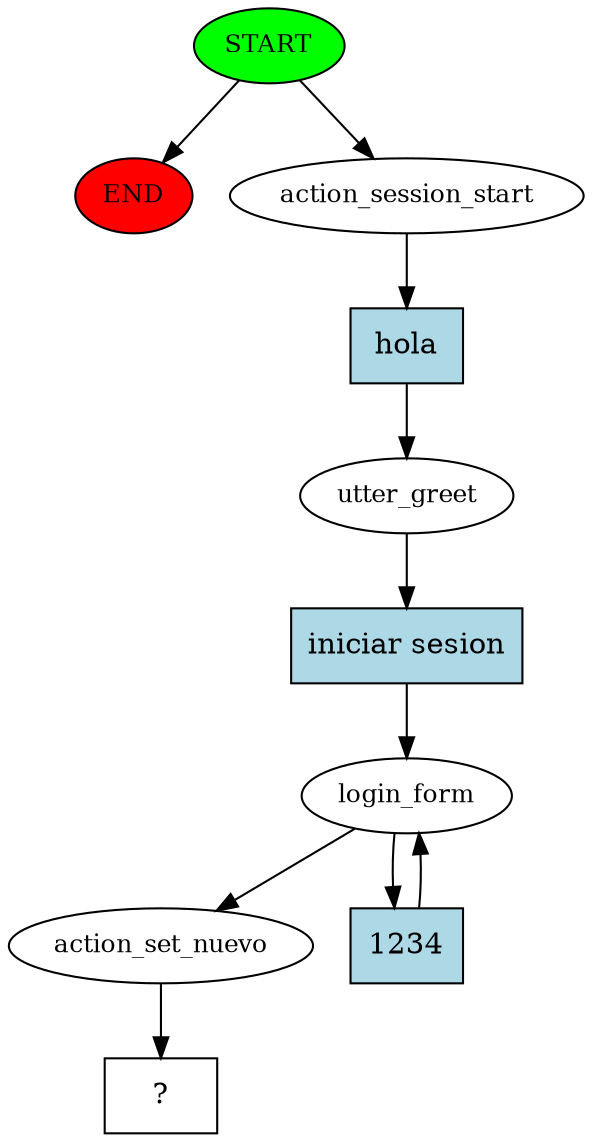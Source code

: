 digraph  {
0 [class="start active", fillcolor=green, fontsize=12, label=START, style=filled];
"-1" [class=end, fillcolor=red, fontsize=12, label=END, style=filled];
1 [class=active, fontsize=12, label=action_session_start];
2 [class=active, fontsize=12, label=utter_greet];
3 [class=active, fontsize=12, label=login_form];
6 [class=active, fontsize=12, label=action_set_nuevo];
7 [class="intent dashed active", label="  ?  ", shape=rect];
8 [class="intent active", fillcolor=lightblue, label=hola, shape=rect, style=filled];
9 [class="intent active", fillcolor=lightblue, label="iniciar sesion", shape=rect, style=filled];
10 [class="intent active", fillcolor=lightblue, label=1234, shape=rect, style=filled];
0 -> "-1"  [class="", key=NONE, label=""];
0 -> 1  [class=active, key=NONE, label=""];
1 -> 8  [class=active, key=0];
2 -> 9  [class=active, key=0];
3 -> 6  [class=active, key=NONE, label=""];
3 -> 10  [class=active, key=0];
6 -> 7  [class=active, key=NONE, label=""];
8 -> 2  [class=active, key=0];
9 -> 3  [class=active, key=0];
10 -> 3  [class=active, key=0];
}
